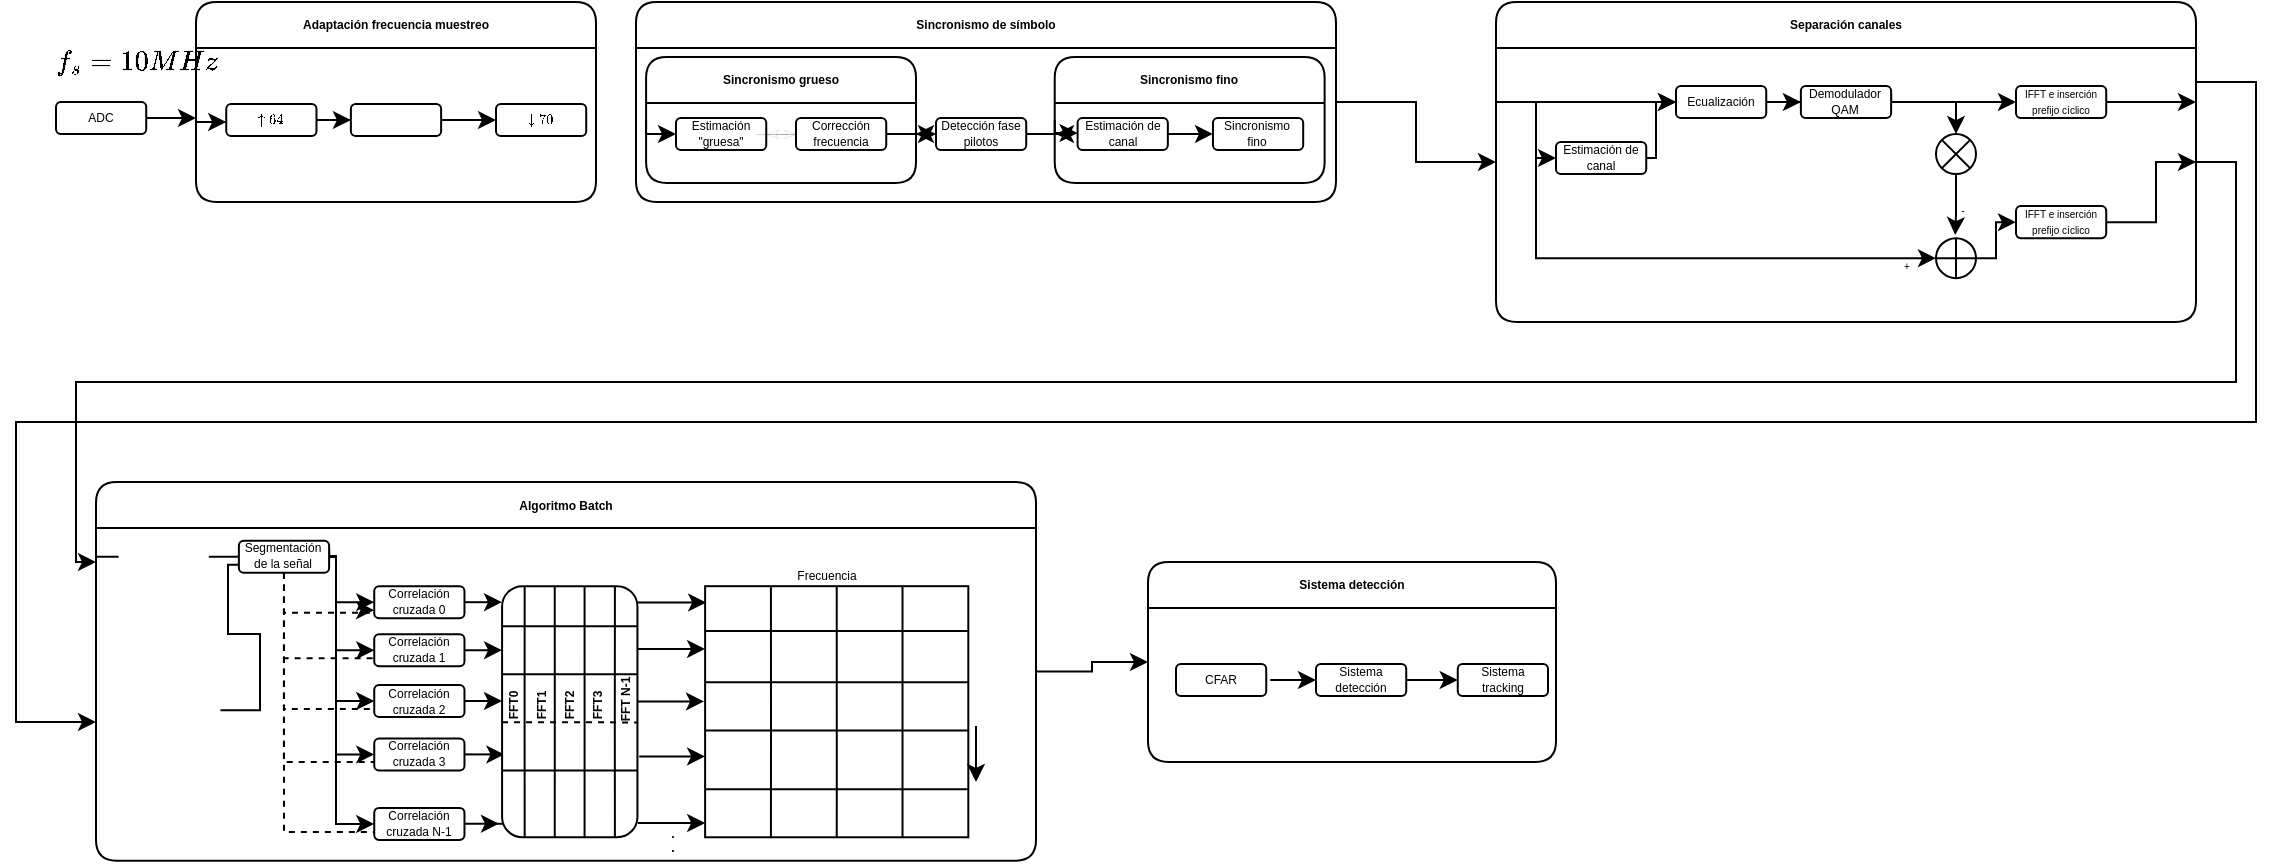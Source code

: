 <mxfile version="19.0.2" type="github">
  <diagram id="PDouPj2kM5bLhdBqerRg" name="Page-1">
    <mxGraphModel dx="2150" dy="526" grid="1" gridSize="10" guides="1" tooltips="1" connect="1" arrows="1" fold="1" page="1" pageScale="1" pageWidth="1169" pageHeight="827" math="1" shadow="0">
      <root>
        <mxCell id="0" />
        <mxCell id="1" parent="0" />
        <mxCell id="mMi7ERoI5mFDvk5F9cLi-12" style="edgeStyle=orthogonalEdgeStyle;rounded=0;orthogonalLoop=1;jettySize=auto;html=1;fontSize=6;strokeWidth=1;" parent="1" source="mMi7ERoI5mFDvk5F9cLi-6" edge="1">
          <mxGeometry relative="1" as="geometry">
            <mxPoint x="-1060" y="178.015" as="targetPoint" />
          </mxGeometry>
        </mxCell>
        <mxCell id="mMi7ERoI5mFDvk5F9cLi-6" value="ADC" style="rounded=1;html=1;fontSize=6;whiteSpace=wrap;" parent="1" vertex="1">
          <mxGeometry x="-1130" y="170.001" width="45.12" height="16.027" as="geometry" />
        </mxCell>
        <mxCell id="mMi7ERoI5mFDvk5F9cLi-7" value="Adaptación frecuencia muestreo" style="swimlane;fontSize=6;rounded=1;" parent="1" vertex="1">
          <mxGeometry x="-1060" y="120" width="200" height="100" as="geometry" />
        </mxCell>
        <mxCell id="mMi7ERoI5mFDvk5F9cLi-15" style="edgeStyle=orthogonalEdgeStyle;rounded=0;orthogonalLoop=1;jettySize=auto;html=1;fontSize=6;strokeWidth=1;" parent="mMi7ERoI5mFDvk5F9cLi-7" source="mMi7ERoI5mFDvk5F9cLi-8" target="mMi7ERoI5mFDvk5F9cLi-9" edge="1">
          <mxGeometry relative="1" as="geometry" />
        </mxCell>
        <mxCell id="mMi7ERoI5mFDvk5F9cLi-8" value="$$\uparrow 64$$" style="rounded=1;html=1;fontSize=6;whiteSpace=wrap;" parent="mMi7ERoI5mFDvk5F9cLi-7" vertex="1">
          <mxGeometry x="15.12" y="51.001" width="45.12" height="16.027" as="geometry" />
        </mxCell>
        <mxCell id="mMi7ERoI5mFDvk5F9cLi-10" value="$$\downarrow 70$$" style="rounded=1;html=1;fontSize=6;whiteSpace=wrap;" parent="mMi7ERoI5mFDvk5F9cLi-7" vertex="1">
          <mxGeometry x="150" y="51.001" width="45.12" height="16.027" as="geometry" />
        </mxCell>
        <mxCell id="mMi7ERoI5mFDvk5F9cLi-16" style="edgeStyle=orthogonalEdgeStyle;rounded=0;orthogonalLoop=1;jettySize=auto;html=1;entryX=0;entryY=0.5;entryDx=0;entryDy=0;fontSize=6;strokeWidth=1;" parent="mMi7ERoI5mFDvk5F9cLi-7" source="mMi7ERoI5mFDvk5F9cLi-9" target="mMi7ERoI5mFDvk5F9cLi-10" edge="1">
          <mxGeometry relative="1" as="geometry" />
        </mxCell>
        <mxCell id="mMi7ERoI5mFDvk5F9cLi-9" value="" style="rounded=1;html=1;fontSize=6;whiteSpace=wrap;" parent="mMi7ERoI5mFDvk5F9cLi-7" vertex="1">
          <mxGeometry x="77.44" y="51.001" width="45.12" height="16.027" as="geometry" />
        </mxCell>
        <mxCell id="mMi7ERoI5mFDvk5F9cLi-17" style="edgeStyle=orthogonalEdgeStyle;rounded=0;orthogonalLoop=1;jettySize=auto;html=1;exitX=0;exitY=0.5;exitDx=0;exitDy=0;entryX=0;entryY=0.5;entryDx=0;entryDy=0;fontSize=6;strokeWidth=1;" parent="mMi7ERoI5mFDvk5F9cLi-7" source="mMi7ERoI5mFDvk5F9cLi-7" target="mMi7ERoI5mFDvk5F9cLi-8" edge="1">
          <mxGeometry relative="1" as="geometry">
            <Array as="points">
              <mxPoint y="60" />
              <mxPoint x="15" y="60" />
            </Array>
          </mxGeometry>
        </mxCell>
        <mxCell id="mMi7ERoI5mFDvk5F9cLi-14" value="" style="shape=image;verticalLabelPosition=bottom;labelBackgroundColor=default;verticalAlign=top;aspect=fixed;imageAspect=0;image=https://www.simbologia-electronica.com/imagenes/simbolos-electronicos/filtros-electricos/pasa-baja_1.png;" parent="1" vertex="1">
          <mxGeometry x="-975" y="164.01" width="30" height="30" as="geometry" />
        </mxCell>
        <mxCell id="mMi7ERoI5mFDvk5F9cLi-85" style="edgeStyle=orthogonalEdgeStyle;rounded=0;orthogonalLoop=1;jettySize=auto;html=1;entryX=0;entryY=0.5;entryDx=0;entryDy=0;fontSize=5;strokeWidth=1;" parent="1" source="mMi7ERoI5mFDvk5F9cLi-18" target="mMi7ERoI5mFDvk5F9cLi-55" edge="1">
          <mxGeometry relative="1" as="geometry" />
        </mxCell>
        <mxCell id="mMi7ERoI5mFDvk5F9cLi-18" value="Sincronismo de símbolo" style="swimlane;fontSize=6;rounded=1;container=0;" parent="1" vertex="1">
          <mxGeometry x="-840" y="120" width="350" height="100" as="geometry" />
        </mxCell>
        <mxCell id="mMi7ERoI5mFDvk5F9cLi-46" value="Sincronismo fino" style="swimlane;rounded=1;shadow=0;glass=0;fontSize=6;whiteSpace=wrap;container=0;" parent="mMi7ERoI5mFDvk5F9cLi-18" vertex="1">
          <mxGeometry x="209.36" y="27.54" width="134.95" height="62.94" as="geometry">
            <mxRectangle x="70" y="50" width="100" height="23" as="alternateBounds" />
          </mxGeometry>
        </mxCell>
        <mxCell id="mMi7ERoI5mFDvk5F9cLi-49" style="edgeStyle=orthogonalEdgeStyle;rounded=0;orthogonalLoop=1;jettySize=auto;html=1;entryX=0;entryY=0.5;entryDx=0;entryDy=0;fontSize=6;strokeWidth=1;" parent="mMi7ERoI5mFDvk5F9cLi-46" source="mMi7ERoI5mFDvk5F9cLi-47" target="mMi7ERoI5mFDvk5F9cLi-48" edge="1">
          <mxGeometry relative="1" as="geometry" />
        </mxCell>
        <mxCell id="mMi7ERoI5mFDvk5F9cLi-47" value="Estimación de canal" style="rounded=1;html=1;fontSize=6;whiteSpace=wrap;" parent="mMi7ERoI5mFDvk5F9cLi-46" vertex="1">
          <mxGeometry x="11.44" y="30.431" width="45.12" height="16.027" as="geometry" />
        </mxCell>
        <mxCell id="mMi7ERoI5mFDvk5F9cLi-48" value="Sincronismo fino" style="rounded=1;html=1;fontSize=6;whiteSpace=wrap;" parent="mMi7ERoI5mFDvk5F9cLi-46" vertex="1">
          <mxGeometry x="79.12" y="30.431" width="45.12" height="16.027" as="geometry" />
        </mxCell>
        <mxCell id="mMi7ERoI5mFDvk5F9cLi-50" style="edgeStyle=orthogonalEdgeStyle;rounded=0;orthogonalLoop=1;jettySize=auto;html=1;exitX=0;exitY=0.5;exitDx=0;exitDy=0;entryX=0;entryY=0.5;entryDx=0;entryDy=0;fontSize=6;strokeWidth=1;" parent="mMi7ERoI5mFDvk5F9cLi-46" source="mMi7ERoI5mFDvk5F9cLi-46" target="mMi7ERoI5mFDvk5F9cLi-47" edge="1">
          <mxGeometry relative="1" as="geometry">
            <Array as="points">
              <mxPoint y="38" />
              <mxPoint x="11" y="38" />
            </Array>
          </mxGeometry>
        </mxCell>
        <mxCell id="mMi7ERoI5mFDvk5F9cLi-51" style="edgeStyle=orthogonalEdgeStyle;rounded=0;orthogonalLoop=1;jettySize=auto;html=1;fontSize=6;strokeWidth=1;" parent="1" source="mMi7ERoI5mFDvk5F9cLi-45" edge="1">
          <mxGeometry relative="1" as="geometry">
            <mxPoint x="-630" y="185.995" as="targetPoint" />
          </mxGeometry>
        </mxCell>
        <mxCell id="mMi7ERoI5mFDvk5F9cLi-43" style="edgeStyle=orthogonalEdgeStyle;rounded=0;orthogonalLoop=1;jettySize=auto;html=1;exitX=0;exitY=0.5;exitDx=0;exitDy=0;entryX=0;entryY=0.5;entryDx=0;entryDy=0;fontSize=6;strokeWidth=1;" parent="1" source="mMi7ERoI5mFDvk5F9cLi-27" target="mMi7ERoI5mFDvk5F9cLi-38" edge="1">
          <mxGeometry relative="1" as="geometry">
            <Array as="points">
              <mxPoint x="-835" y="186" />
            </Array>
          </mxGeometry>
        </mxCell>
        <mxCell id="mMi7ERoI5mFDvk5F9cLi-52" style="edgeStyle=orthogonalEdgeStyle;rounded=0;orthogonalLoop=1;jettySize=auto;html=1;exitX=1;exitY=0.5;exitDx=0;exitDy=0;entryX=0;entryY=0.5;entryDx=0;entryDy=0;fontSize=6;strokeWidth=1;" parent="1" source="mMi7ERoI5mFDvk5F9cLi-27" target="mMi7ERoI5mFDvk5F9cLi-45" edge="1">
          <mxGeometry relative="1" as="geometry">
            <Array as="points">
              <mxPoint x="-700" y="186" />
            </Array>
          </mxGeometry>
        </mxCell>
        <mxCell id="mMi7ERoI5mFDvk5F9cLi-27" value="Sincronismo grueso" style="swimlane;rounded=1;shadow=0;glass=0;fontSize=6;whiteSpace=wrap;container=0;" parent="1" vertex="1">
          <mxGeometry x="-834.95" y="147.55" width="134.95" height="62.94" as="geometry">
            <mxRectangle x="70" y="50" width="100" height="23" as="alternateBounds" />
          </mxGeometry>
        </mxCell>
        <mxCell id="mMi7ERoI5mFDvk5F9cLi-44" style="edgeStyle=orthogonalEdgeStyle;rounded=0;orthogonalLoop=1;jettySize=auto;html=1;exitX=1;exitY=0.5;exitDx=0;exitDy=0;entryX=0;entryY=0.5;entryDx=0;entryDy=0;fontSize=6;strokeWidth=0;endArrow=classicThin;endFill=0;" parent="1" source="mMi7ERoI5mFDvk5F9cLi-38" target="mMi7ERoI5mFDvk5F9cLi-39" edge="1">
          <mxGeometry relative="1" as="geometry" />
        </mxCell>
        <mxCell id="mMi7ERoI5mFDvk5F9cLi-38" value="Estimación &quot;gruesa&quot;" style="rounded=1;html=1;fontSize=6;whiteSpace=wrap;" parent="1" vertex="1">
          <mxGeometry x="-820.0" y="177.981" width="45.12" height="16.027" as="geometry" />
        </mxCell>
        <mxCell id="mMi7ERoI5mFDvk5F9cLi-53" style="edgeStyle=orthogonalEdgeStyle;rounded=0;orthogonalLoop=1;jettySize=auto;html=1;fontSize=6;strokeWidth=1;" parent="1" source="mMi7ERoI5mFDvk5F9cLi-39" edge="1">
          <mxGeometry relative="1" as="geometry">
            <mxPoint x="-700" y="185.995" as="targetPoint" />
          </mxGeometry>
        </mxCell>
        <mxCell id="0ZpZoxerwZfCrGspUUli-1" value="" style="edgeStyle=orthogonalEdgeStyle;rounded=0;orthogonalLoop=1;jettySize=auto;html=1;endArrow=classicThin;endFill=0;strokeWidth=0;" edge="1" parent="1" source="mMi7ERoI5mFDvk5F9cLi-39" target="mMi7ERoI5mFDvk5F9cLi-38">
          <mxGeometry relative="1" as="geometry" />
        </mxCell>
        <mxCell id="mMi7ERoI5mFDvk5F9cLi-39" value="Corrección frecuencia" style="rounded=1;html=1;fontSize=6;whiteSpace=wrap;" parent="1" vertex="1">
          <mxGeometry x="-760.0" y="177.981" width="45.12" height="16.027" as="geometry" />
        </mxCell>
        <mxCell id="mMi7ERoI5mFDvk5F9cLi-45" value="Detección fase pilotos" style="rounded=1;html=1;fontSize=6;whiteSpace=wrap;" parent="1" vertex="1">
          <mxGeometry x="-690.0" y="177.981" width="45.12" height="16.027" as="geometry" />
        </mxCell>
        <mxCell id="mMi7ERoI5mFDvk5F9cLi-87" style="edgeStyle=orthogonalEdgeStyle;rounded=0;orthogonalLoop=1;jettySize=auto;html=1;fontSize=5;strokeWidth=1;" parent="1" source="mMi7ERoI5mFDvk5F9cLi-55" edge="1">
          <mxGeometry relative="1" as="geometry">
            <mxPoint x="-1110" y="400" as="targetPoint" />
            <Array as="points">
              <mxPoint x="-40" y="200" />
              <mxPoint x="-40" y="310" />
              <mxPoint x="-1120" y="310" />
              <mxPoint x="-1120" y="400" />
            </Array>
          </mxGeometry>
        </mxCell>
        <mxCell id="hJ_LIC6B6bMGmAfKbL3N-2" style="edgeStyle=orthogonalEdgeStyle;rounded=0;orthogonalLoop=1;jettySize=auto;html=1;exitX=1;exitY=0.25;exitDx=0;exitDy=0;" parent="1" source="mMi7ERoI5mFDvk5F9cLi-55" edge="1">
          <mxGeometry relative="1" as="geometry">
            <mxPoint x="-1110" y="480" as="targetPoint" />
            <Array as="points">
              <mxPoint x="-30" y="160" />
              <mxPoint x="-30" y="330" />
              <mxPoint x="-1150" y="330" />
              <mxPoint x="-1150" y="480" />
            </Array>
          </mxGeometry>
        </mxCell>
        <mxCell id="mMi7ERoI5mFDvk5F9cLi-55" value="Separación canales" style="swimlane;fontSize=6;rounded=1;" parent="1" vertex="1">
          <mxGeometry x="-410" y="120" width="350" height="160" as="geometry" />
        </mxCell>
        <mxCell id="mMi7ERoI5mFDvk5F9cLi-84" style="edgeStyle=orthogonalEdgeStyle;rounded=0;orthogonalLoop=1;jettySize=auto;html=1;fontSize=5;strokeWidth=1;" parent="mMi7ERoI5mFDvk5F9cLi-55" source="mMi7ERoI5mFDvk5F9cLi-62" target="mMi7ERoI5mFDvk5F9cLi-64" edge="1">
          <mxGeometry relative="1" as="geometry" />
        </mxCell>
        <mxCell id="mMi7ERoI5mFDvk5F9cLi-62" value="Ecualización" style="rounded=1;html=1;fontSize=6;whiteSpace=wrap;" parent="mMi7ERoI5mFDvk5F9cLi-55" vertex="1">
          <mxGeometry x="90.0" y="41.991" width="45.12" height="16.027" as="geometry" />
        </mxCell>
        <mxCell id="mMi7ERoI5mFDvk5F9cLi-67" style="edgeStyle=orthogonalEdgeStyle;rounded=0;orthogonalLoop=1;jettySize=auto;html=1;entryX=0;entryY=0.5;entryDx=0;entryDy=0;fontSize=6;strokeWidth=1;" parent="mMi7ERoI5mFDvk5F9cLi-55" source="mMi7ERoI5mFDvk5F9cLi-63" target="mMi7ERoI5mFDvk5F9cLi-62" edge="1">
          <mxGeometry relative="1" as="geometry">
            <Array as="points">
              <mxPoint x="80" y="78" />
            </Array>
          </mxGeometry>
        </mxCell>
        <mxCell id="mMi7ERoI5mFDvk5F9cLi-63" value="Estimación de canal" style="rounded=1;html=1;fontSize=6;whiteSpace=wrap;" parent="mMi7ERoI5mFDvk5F9cLi-55" vertex="1">
          <mxGeometry x="30.0" y="70.001" width="45.12" height="16.027" as="geometry" />
        </mxCell>
        <mxCell id="mMi7ERoI5mFDvk5F9cLi-72" style="edgeStyle=orthogonalEdgeStyle;rounded=0;orthogonalLoop=1;jettySize=auto;html=1;exitX=1;exitY=0.25;exitDx=0;exitDy=0;entryX=0;entryY=0.5;entryDx=0;entryDy=0;fontSize=5;strokeWidth=1;" parent="mMi7ERoI5mFDvk5F9cLi-55" source="mMi7ERoI5mFDvk5F9cLi-64" target="mMi7ERoI5mFDvk5F9cLi-66" edge="1">
          <mxGeometry relative="1" as="geometry">
            <Array as="points">
              <mxPoint x="198" y="50" />
              <mxPoint x="250" y="50" />
            </Array>
          </mxGeometry>
        </mxCell>
        <mxCell id="mMi7ERoI5mFDvk5F9cLi-74" style="edgeStyle=orthogonalEdgeStyle;rounded=0;orthogonalLoop=1;jettySize=auto;html=1;entryX=0.5;entryY=0;entryDx=0;entryDy=0;fontSize=5;strokeWidth=1;" parent="mMi7ERoI5mFDvk5F9cLi-55" source="mMi7ERoI5mFDvk5F9cLi-64" target="mMi7ERoI5mFDvk5F9cLi-73" edge="1">
          <mxGeometry relative="1" as="geometry">
            <Array as="points">
              <mxPoint x="230" y="50" />
            </Array>
          </mxGeometry>
        </mxCell>
        <mxCell id="mMi7ERoI5mFDvk5F9cLi-64" value="Demodulador QAM" style="rounded=1;html=1;fontSize=6;whiteSpace=wrap;" parent="mMi7ERoI5mFDvk5F9cLi-55" vertex="1">
          <mxGeometry x="152.44" y="41.991" width="45.12" height="16.027" as="geometry" />
        </mxCell>
        <mxCell id="mMi7ERoI5mFDvk5F9cLi-65" value="&lt;font style=&quot;font-size: 5px;&quot;&gt;IFFT e inserción prefijo cíclico&lt;/font&gt;" style="rounded=1;html=1;fontSize=6;whiteSpace=wrap;" parent="mMi7ERoI5mFDvk5F9cLi-55" vertex="1">
          <mxGeometry x="260.0" y="102.061" width="45.12" height="16.027" as="geometry" />
        </mxCell>
        <mxCell id="mMi7ERoI5mFDvk5F9cLi-66" value="&lt;font style=&quot;font-size: 5px;&quot;&gt;IFFT e inserción prefijo cíclico&lt;/font&gt;" style="rounded=1;html=1;fontSize=6;whiteSpace=wrap;" parent="mMi7ERoI5mFDvk5F9cLi-55" vertex="1">
          <mxGeometry x="260.0" y="41.991" width="45.12" height="16.027" as="geometry" />
        </mxCell>
        <mxCell id="mMi7ERoI5mFDvk5F9cLi-73" value="" style="shape=sumEllipse;perimeter=ellipsePerimeter;html=1;backgroundOutline=1;rounded=1;shadow=0;glass=0;fontSize=6;whiteSpace=wrap;" parent="mMi7ERoI5mFDvk5F9cLi-55" vertex="1">
          <mxGeometry x="220" y="66.03" width="20" height="20" as="geometry" />
        </mxCell>
        <mxCell id="mMi7ERoI5mFDvk5F9cLi-77" style="edgeStyle=orthogonalEdgeStyle;rounded=0;orthogonalLoop=1;jettySize=auto;html=1;entryX=0;entryY=0.5;entryDx=0;entryDy=0;fontSize=5;strokeWidth=1;" parent="mMi7ERoI5mFDvk5F9cLi-55" source="mMi7ERoI5mFDvk5F9cLi-75" target="mMi7ERoI5mFDvk5F9cLi-65" edge="1">
          <mxGeometry relative="1" as="geometry">
            <Array as="points">
              <mxPoint x="250" y="128" />
              <mxPoint x="250" y="110" />
            </Array>
          </mxGeometry>
        </mxCell>
        <mxCell id="mMi7ERoI5mFDvk5F9cLi-75" value="" style="shape=orEllipse;perimeter=ellipsePerimeter;html=1;backgroundOutline=1;rounded=1;shadow=0;glass=0;fontSize=6;whiteSpace=wrap;" parent="mMi7ERoI5mFDvk5F9cLi-55" vertex="1">
          <mxGeometry x="220" y="118.09" width="20" height="20" as="geometry" />
        </mxCell>
        <mxCell id="mMi7ERoI5mFDvk5F9cLi-79" style="edgeStyle=orthogonalEdgeStyle;rounded=0;orthogonalLoop=1;jettySize=auto;html=1;exitX=0;exitY=0.25;exitDx=0;exitDy=0;entryX=0;entryY=0.5;entryDx=0;entryDy=0;fontSize=5;strokeWidth=1;" parent="mMi7ERoI5mFDvk5F9cLi-55" source="mMi7ERoI5mFDvk5F9cLi-55" target="mMi7ERoI5mFDvk5F9cLi-62" edge="1">
          <mxGeometry relative="1" as="geometry">
            <Array as="points">
              <mxPoint y="50" />
            </Array>
          </mxGeometry>
        </mxCell>
        <mxCell id="mMi7ERoI5mFDvk5F9cLi-80" style="edgeStyle=orthogonalEdgeStyle;rounded=0;orthogonalLoop=1;jettySize=auto;html=1;entryX=0;entryY=0.5;entryDx=0;entryDy=0;fontSize=5;strokeWidth=1;" parent="mMi7ERoI5mFDvk5F9cLi-55" target="mMi7ERoI5mFDvk5F9cLi-63" edge="1">
          <mxGeometry relative="1" as="geometry">
            <mxPoint y="50" as="sourcePoint" />
            <Array as="points">
              <mxPoint x="20" y="50" />
              <mxPoint x="20" y="78" />
            </Array>
          </mxGeometry>
        </mxCell>
        <mxCell id="mMi7ERoI5mFDvk5F9cLi-81" style="edgeStyle=orthogonalEdgeStyle;rounded=0;orthogonalLoop=1;jettySize=auto;html=1;entryX=0;entryY=0.5;entryDx=0;entryDy=0;fontSize=5;strokeWidth=1;" parent="mMi7ERoI5mFDvk5F9cLi-55" target="mMi7ERoI5mFDvk5F9cLi-75" edge="1">
          <mxGeometry relative="1" as="geometry">
            <mxPoint y="50" as="sourcePoint" />
            <Array as="points">
              <mxPoint x="20" y="50" />
              <mxPoint x="20" y="128" />
            </Array>
          </mxGeometry>
        </mxCell>
        <mxCell id="mMi7ERoI5mFDvk5F9cLi-83" value="+" style="edgeLabel;html=1;align=center;verticalAlign=middle;resizable=0;points=[];fontSize=5;" parent="mMi7ERoI5mFDvk5F9cLi-81" vertex="1" connectable="0">
          <mxGeometry x="0.83" y="1" relative="1" as="geometry">
            <mxPoint x="10" y="4" as="offset" />
          </mxGeometry>
        </mxCell>
        <mxCell id="mMi7ERoI5mFDvk5F9cLi-78" style="edgeStyle=orthogonalEdgeStyle;rounded=0;orthogonalLoop=1;jettySize=auto;html=1;fontSize=5;strokeWidth=1;entryX=0.481;entryY=-0.077;entryDx=0;entryDy=0;entryPerimeter=0;" parent="mMi7ERoI5mFDvk5F9cLi-55" source="mMi7ERoI5mFDvk5F9cLi-73" target="mMi7ERoI5mFDvk5F9cLi-75" edge="1">
          <mxGeometry relative="1" as="geometry">
            <mxPoint x="230" y="110" as="targetPoint" />
          </mxGeometry>
        </mxCell>
        <mxCell id="mMi7ERoI5mFDvk5F9cLi-82" value="-" style="edgeLabel;html=1;align=center;verticalAlign=middle;resizable=0;points=[];fontSize=5;" parent="mMi7ERoI5mFDvk5F9cLi-78" vertex="1" connectable="0">
          <mxGeometry x="-0.103" y="1" relative="1" as="geometry">
            <mxPoint x="2" y="3" as="offset" />
          </mxGeometry>
        </mxCell>
        <mxCell id="mMi7ERoI5mFDvk5F9cLi-70" style="edgeStyle=orthogonalEdgeStyle;rounded=0;orthogonalLoop=1;jettySize=auto;html=1;fontSize=5;strokeWidth=1;" parent="1" source="mMi7ERoI5mFDvk5F9cLi-66" edge="1">
          <mxGeometry relative="1" as="geometry">
            <mxPoint x="-60" y="170" as="targetPoint" />
            <Array as="points">
              <mxPoint x="-60" y="170" />
            </Array>
          </mxGeometry>
        </mxCell>
        <mxCell id="mMi7ERoI5mFDvk5F9cLi-76" style="edgeStyle=orthogonalEdgeStyle;rounded=0;orthogonalLoop=1;jettySize=auto;html=1;fontSize=5;strokeWidth=1;" parent="1" source="mMi7ERoI5mFDvk5F9cLi-65" edge="1">
          <mxGeometry relative="1" as="geometry">
            <mxPoint x="-60.0" y="200.0" as="targetPoint" />
            <Array as="points">
              <mxPoint x="-80" y="230" />
              <mxPoint x="-80" y="200" />
            </Array>
          </mxGeometry>
        </mxCell>
        <mxCell id="mMi7ERoI5mFDvk5F9cLi-91" value="Sistema detección" style="swimlane;fontSize=6;rounded=1;" parent="1" vertex="1">
          <mxGeometry x="-584" y="400" width="204" height="100" as="geometry" />
        </mxCell>
        <mxCell id="mMi7ERoI5mFDvk5F9cLi-94" value="Sistema tracking" style="rounded=1;html=1;fontSize=6;whiteSpace=wrap;" parent="mMi7ERoI5mFDvk5F9cLi-91" vertex="1">
          <mxGeometry x="154.88" y="51.001" width="45.12" height="16.027" as="geometry" />
        </mxCell>
        <mxCell id="mMi7ERoI5mFDvk5F9cLi-95" style="edgeStyle=orthogonalEdgeStyle;rounded=0;orthogonalLoop=1;jettySize=auto;html=1;entryX=0;entryY=0.5;entryDx=0;entryDy=0;fontSize=6;strokeWidth=1;" parent="mMi7ERoI5mFDvk5F9cLi-91" source="mMi7ERoI5mFDvk5F9cLi-96" target="mMi7ERoI5mFDvk5F9cLi-94" edge="1">
          <mxGeometry relative="1" as="geometry" />
        </mxCell>
        <mxCell id="mMi7ERoI5mFDvk5F9cLi-96" value="Sistema detección" style="rounded=1;html=1;fontSize=6;whiteSpace=wrap;" parent="mMi7ERoI5mFDvk5F9cLi-91" vertex="1">
          <mxGeometry x="84" y="51.001" width="45.12" height="16.027" as="geometry" />
        </mxCell>
        <mxCell id="hJ_LIC6B6bMGmAfKbL3N-7" style="edgeStyle=orthogonalEdgeStyle;rounded=0;orthogonalLoop=1;jettySize=auto;html=1;entryX=0;entryY=0.5;entryDx=0;entryDy=0;endArrow=classic;endFill=1;sourcePerimeterSpacing=2;targetPerimeterSpacing=9;" parent="mMi7ERoI5mFDvk5F9cLi-91" source="hJ_LIC6B6bMGmAfKbL3N-6" target="mMi7ERoI5mFDvk5F9cLi-96" edge="1">
          <mxGeometry relative="1" as="geometry" />
        </mxCell>
        <mxCell id="hJ_LIC6B6bMGmAfKbL3N-6" value="CFAR" style="rounded=1;html=1;fontSize=6;whiteSpace=wrap;" parent="mMi7ERoI5mFDvk5F9cLi-91" vertex="1">
          <mxGeometry x="14" y="51.001" width="45.12" height="16.027" as="geometry" />
        </mxCell>
        <mxCell id="hJ_LIC6B6bMGmAfKbL3N-1" style="edgeStyle=orthogonalEdgeStyle;rounded=0;orthogonalLoop=1;jettySize=auto;html=1;entryX=0;entryY=0.5;entryDx=0;entryDy=0;" parent="1" source="5luADB34g27wOjglePZU-57" target="mMi7ERoI5mFDvk5F9cLi-91" edge="1">
          <mxGeometry relative="1" as="geometry" />
        </mxCell>
        <mxCell id="5luADB34g27wOjglePZU-57" value="Algoritmo Batch" style="swimlane;rounded=1;shadow=0;glass=0;whiteSpace=wrap;fontSize=6;" parent="1" vertex="1">
          <mxGeometry x="-1110" y="360" width="470" height="189.41" as="geometry" />
        </mxCell>
        <mxCell id="5luADB34g27wOjglePZU-75" style="edgeStyle=orthogonalEdgeStyle;rounded=0;orthogonalLoop=1;jettySize=auto;html=1;exitX=1;exitY=0.5;exitDx=0;exitDy=0;entryX=0;entryY=0.5;entryDx=0;entryDy=0;fontSize=6;" parent="5luADB34g27wOjglePZU-57" source="5luADB34g27wOjglePZU-64" target="5luADB34g27wOjglePZU-69" edge="1">
          <mxGeometry relative="1" as="geometry">
            <Array as="points">
              <mxPoint x="120" y="37" />
              <mxPoint x="120" y="84" />
            </Array>
          </mxGeometry>
        </mxCell>
        <mxCell id="5luADB34g27wOjglePZU-76" style="edgeStyle=orthogonalEdgeStyle;rounded=0;orthogonalLoop=1;jettySize=auto;html=1;exitX=1;exitY=0.5;exitDx=0;exitDy=0;entryX=0;entryY=0.5;entryDx=0;entryDy=0;fontSize=6;" parent="5luADB34g27wOjglePZU-57" source="5luADB34g27wOjglePZU-64" target="5luADB34g27wOjglePZU-70" edge="1">
          <mxGeometry relative="1" as="geometry">
            <Array as="points">
              <mxPoint x="120" y="37" />
              <mxPoint x="120" y="110" />
            </Array>
          </mxGeometry>
        </mxCell>
        <mxCell id="5luADB34g27wOjglePZU-77" style="edgeStyle=orthogonalEdgeStyle;rounded=0;orthogonalLoop=1;jettySize=auto;html=1;exitX=1;exitY=0.5;exitDx=0;exitDy=0;entryX=0;entryY=0.5;entryDx=0;entryDy=0;fontSize=6;endArrow=classic;endFill=1;" parent="5luADB34g27wOjglePZU-57" source="5luADB34g27wOjglePZU-64" target="5luADB34g27wOjglePZU-71" edge="1">
          <mxGeometry relative="1" as="geometry">
            <Array as="points">
              <mxPoint x="120" y="37" />
              <mxPoint x="120" y="136" />
            </Array>
          </mxGeometry>
        </mxCell>
        <mxCell id="5luADB34g27wOjglePZU-78" style="edgeStyle=orthogonalEdgeStyle;rounded=0;orthogonalLoop=1;jettySize=auto;html=1;exitX=1;exitY=0.5;exitDx=0;exitDy=0;entryX=0;entryY=0.5;entryDx=0;entryDy=0;fontSize=6;" parent="5luADB34g27wOjglePZU-57" source="5luADB34g27wOjglePZU-64" target="5luADB34g27wOjglePZU-72" edge="1">
          <mxGeometry relative="1" as="geometry">
            <Array as="points">
              <mxPoint x="120" y="37" />
              <mxPoint x="120" y="171" />
            </Array>
          </mxGeometry>
        </mxCell>
        <mxCell id="5luADB34g27wOjglePZU-80" style="edgeStyle=orthogonalEdgeStyle;orthogonalLoop=1;jettySize=auto;html=1;exitX=0.5;exitY=1;exitDx=0;exitDy=0;entryX=0;entryY=0.75;entryDx=0;entryDy=0;rounded=0;dashed=1;fontSize=6;endArrow=none;endFill=0;" parent="5luADB34g27wOjglePZU-57" source="5luADB34g27wOjglePZU-64" target="5luADB34g27wOjglePZU-69" edge="1">
          <mxGeometry relative="1" as="geometry" />
        </mxCell>
        <mxCell id="5luADB34g27wOjglePZU-82" style="edgeStyle=orthogonalEdgeStyle;rounded=0;orthogonalLoop=1;jettySize=auto;html=1;exitX=0.5;exitY=1;exitDx=0;exitDy=0;entryX=0;entryY=0.75;entryDx=0;entryDy=0;dashed=1;fontSize=6;endArrow=classic;endFill=1;" parent="5luADB34g27wOjglePZU-57" source="5luADB34g27wOjglePZU-64" target="5luADB34g27wOjglePZU-68" edge="1">
          <mxGeometry relative="1" as="geometry" />
        </mxCell>
        <mxCell id="5luADB34g27wOjglePZU-83" style="edgeStyle=orthogonalEdgeStyle;rounded=0;orthogonalLoop=1;jettySize=auto;html=1;exitX=0.5;exitY=1;exitDx=0;exitDy=0;entryX=0;entryY=0.75;entryDx=0;entryDy=0;dashed=1;fontSize=6;endArrow=none;endFill=0;" parent="5luADB34g27wOjglePZU-57" source="5luADB34g27wOjglePZU-64" target="5luADB34g27wOjglePZU-70" edge="1">
          <mxGeometry relative="1" as="geometry" />
        </mxCell>
        <mxCell id="5luADB34g27wOjglePZU-84" style="edgeStyle=orthogonalEdgeStyle;rounded=0;orthogonalLoop=1;jettySize=auto;html=1;entryX=0;entryY=0.75;entryDx=0;entryDy=0;dashed=1;fontSize=6;endArrow=none;endFill=0;" parent="5luADB34g27wOjglePZU-57" source="5luADB34g27wOjglePZU-64" target="5luADB34g27wOjglePZU-71" edge="1">
          <mxGeometry relative="1" as="geometry">
            <Array as="points">
              <mxPoint x="94" y="140" />
              <mxPoint x="139" y="140" />
            </Array>
          </mxGeometry>
        </mxCell>
        <mxCell id="5luADB34g27wOjglePZU-85" style="edgeStyle=orthogonalEdgeStyle;rounded=0;orthogonalLoop=1;jettySize=auto;html=1;exitX=0.5;exitY=1;exitDx=0;exitDy=0;entryX=0;entryY=0.75;entryDx=0;entryDy=0;dashed=1;fontSize=6;endArrow=none;endFill=0;" parent="5luADB34g27wOjglePZU-57" source="5luADB34g27wOjglePZU-64" target="5luADB34g27wOjglePZU-72" edge="1">
          <mxGeometry relative="1" as="geometry" />
        </mxCell>
        <mxCell id="hJ_LIC6B6bMGmAfKbL3N-11" style="edgeStyle=orthogonalEdgeStyle;rounded=0;orthogonalLoop=1;jettySize=auto;html=1;exitX=1;exitY=0.25;exitDx=0;exitDy=0;entryX=0;entryY=0.5;entryDx=0;entryDy=0;startArrow=none;startFill=0;endArrow=classic;endFill=1;sourcePerimeterSpacing=2;targetPerimeterSpacing=9;" parent="5luADB34g27wOjglePZU-57" source="5luADB34g27wOjglePZU-64" target="5luADB34g27wOjglePZU-68" edge="1">
          <mxGeometry relative="1" as="geometry">
            <Array as="points">
              <mxPoint x="117" y="37" />
              <mxPoint x="120" y="37" />
              <mxPoint x="120" y="60" />
            </Array>
          </mxGeometry>
        </mxCell>
        <mxCell id="5luADB34g27wOjglePZU-64" value="&lt;font style=&quot;font-size: 6px;&quot;&gt;Segmentación de la señal&lt;/font&gt;" style="rounded=1;html=1;fontSize=6;whiteSpace=wrap;" parent="5luADB34g27wOjglePZU-57" vertex="1">
          <mxGeometry x="71.44" y="29.383" width="45.12" height="16.027" as="geometry" />
        </mxCell>
        <mxCell id="5luADB34g27wOjglePZU-89" style="edgeStyle=orthogonalEdgeStyle;rounded=0;orthogonalLoop=1;jettySize=auto;html=1;exitX=1;exitY=0.5;exitDx=0;exitDy=0;entryX=0;entryY=0.063;entryDx=0;entryDy=0;entryPerimeter=0;fontSize=6;" parent="5luADB34g27wOjglePZU-57" source="5luADB34g27wOjglePZU-68" target="5luADB34g27wOjglePZU-86" edge="1">
          <mxGeometry relative="1" as="geometry" />
        </mxCell>
        <mxCell id="5luADB34g27wOjglePZU-68" value="Correlación cruzada 0" style="rounded=1;html=1;fontSize=6;whiteSpace=wrap;" parent="5luADB34g27wOjglePZU-57" vertex="1">
          <mxGeometry x="139.12" y="52.088" width="45.12" height="16.027" as="geometry" />
        </mxCell>
        <mxCell id="5luADB34g27wOjglePZU-69" value="Correlación cruzada 1" style="rounded=1;html=1;fontSize=6;whiteSpace=wrap;" parent="5luADB34g27wOjglePZU-57" vertex="1">
          <mxGeometry x="139.12" y="76.128" width="45.12" height="16.027" as="geometry" />
        </mxCell>
        <mxCell id="5luADB34g27wOjglePZU-91" style="edgeStyle=orthogonalEdgeStyle;rounded=0;orthogonalLoop=1;jettySize=auto;html=1;exitX=1;exitY=0.5;exitDx=0;exitDy=0;entryX=0;entryY=0.458;entryDx=0;entryDy=0;entryPerimeter=0;fontSize=6;" parent="5luADB34g27wOjglePZU-57" source="5luADB34g27wOjglePZU-70" target="5luADB34g27wOjglePZU-86" edge="1">
          <mxGeometry relative="1" as="geometry" />
        </mxCell>
        <mxCell id="5luADB34g27wOjglePZU-70" value="Correlación cruzada 2" style="rounded=1;html=1;fontSize=6;whiteSpace=wrap;" parent="5luADB34g27wOjglePZU-57" vertex="1">
          <mxGeometry x="139.12" y="101.504" width="45.12" height="16.027" as="geometry" />
        </mxCell>
        <mxCell id="5luADB34g27wOjglePZU-92" style="edgeStyle=orthogonalEdgeStyle;rounded=0;orthogonalLoop=1;jettySize=auto;html=1;entryX=0.007;entryY=0.674;entryDx=0;entryDy=0;entryPerimeter=0;fontSize=6;" parent="5luADB34g27wOjglePZU-57" source="5luADB34g27wOjglePZU-71" target="5luADB34g27wOjglePZU-86" edge="1">
          <mxGeometry relative="1" as="geometry" />
        </mxCell>
        <mxCell id="5luADB34g27wOjglePZU-71" value="Correlación cruzada 3" style="rounded=1;html=1;fontSize=6;whiteSpace=wrap;" parent="5luADB34g27wOjglePZU-57" vertex="1">
          <mxGeometry x="139.12" y="128.216" width="45.12" height="16.027" as="geometry" />
        </mxCell>
        <mxCell id="5luADB34g27wOjglePZU-93" style="edgeStyle=orthogonalEdgeStyle;rounded=0;orthogonalLoop=1;jettySize=auto;html=1;entryX=-0.023;entryY=0.946;entryDx=0;entryDy=0;entryPerimeter=0;fontSize=6;" parent="5luADB34g27wOjglePZU-57" source="5luADB34g27wOjglePZU-72" target="5luADB34g27wOjglePZU-86" edge="1">
          <mxGeometry relative="1" as="geometry" />
        </mxCell>
        <mxCell id="5luADB34g27wOjglePZU-72" value="Correlación cruzada N-1" style="rounded=1;html=1;whiteSpace=wrap;fontSize=6;" parent="5luADB34g27wOjglePZU-57" vertex="1">
          <mxGeometry x="139.12" y="162.941" width="45.12" height="16.027" as="geometry" />
        </mxCell>
        <mxCell id="5luADB34g27wOjglePZU-102" style="edgeStyle=orthogonalEdgeStyle;rounded=0;orthogonalLoop=1;jettySize=auto;html=1;entryX=0.004;entryY=0.065;entryDx=0;entryDy=0;entryPerimeter=0;exitX=0.997;exitY=0.065;exitDx=0;exitDy=0;exitPerimeter=0;fontSize=6;" parent="5luADB34g27wOjglePZU-57" source="5luADB34g27wOjglePZU-86" target="5luADB34g27wOjglePZU-99" edge="1">
          <mxGeometry relative="1" as="geometry" />
        </mxCell>
        <mxCell id="5luADB34g27wOjglePZU-103" style="edgeStyle=orthogonalEdgeStyle;rounded=0;orthogonalLoop=1;jettySize=auto;html=1;exitX=1;exitY=0.25;exitDx=0;exitDy=0;entryX=0;entryY=0.25;entryDx=0;entryDy=0;fontSize=6;" parent="5luADB34g27wOjglePZU-57" source="5luADB34g27wOjglePZU-86" target="5luADB34g27wOjglePZU-99" edge="1">
          <mxGeometry relative="1" as="geometry" />
        </mxCell>
        <mxCell id="5luADB34g27wOjglePZU-104" style="edgeStyle=orthogonalEdgeStyle;rounded=0;orthogonalLoop=1;jettySize=auto;html=1;exitX=0.997;exitY=0.459;exitDx=0;exitDy=0;exitPerimeter=0;entryX=-0.004;entryY=0.459;entryDx=0;entryDy=0;entryPerimeter=0;fontSize=6;" parent="5luADB34g27wOjglePZU-57" source="5luADB34g27wOjglePZU-86" target="5luADB34g27wOjglePZU-99" edge="1">
          <mxGeometry relative="1" as="geometry" />
        </mxCell>
        <mxCell id="5luADB34g27wOjglePZU-105" style="edgeStyle=orthogonalEdgeStyle;rounded=0;orthogonalLoop=1;jettySize=auto;html=1;exitX=1.013;exitY=0.678;exitDx=0;exitDy=0;exitPerimeter=0;entryX=0;entryY=0.678;entryDx=0;entryDy=0;entryPerimeter=0;fontSize=6;" parent="5luADB34g27wOjglePZU-57" source="5luADB34g27wOjglePZU-86" target="5luADB34g27wOjglePZU-99" edge="1">
          <mxGeometry relative="1" as="geometry">
            <mxPoint x="304.56" y="137.565" as="targetPoint" />
          </mxGeometry>
        </mxCell>
        <mxCell id="5luADB34g27wOjglePZU-86" value="" style="rounded=1;html=1;shadow=0;glass=0;fontSize=6;whiteSpace=wrap;" parent="5luADB34g27wOjglePZU-57" vertex="1">
          <mxGeometry x="203.04" y="52.088" width="67.68" height="125.545" as="geometry" />
        </mxCell>
        <mxCell id="5luADB34g27wOjglePZU-99" value="" style="rounded=0;html=1;shadow=0;glass=0;labelBackgroundColor=default;endArrow=none;fontSize=6;whiteSpace=wrap;" parent="5luADB34g27wOjglePZU-57" vertex="1">
          <mxGeometry x="304.56" y="52.088" width="131.6" height="125.545" as="geometry" />
        </mxCell>
        <mxCell id="5luADB34g27wOjglePZU-100" value="Frecuencia" style="text;html=1;align=center;verticalAlign=middle;resizable=0;points=[];autosize=1;strokeColor=none;fillColor=none;fontSize=6;" parent="5luADB34g27wOjglePZU-57" vertex="1">
          <mxGeometry x="340.004" y="42.092" width="50" height="10" as="geometry" />
        </mxCell>
        <mxCell id="5luADB34g27wOjglePZU-106" style="edgeStyle=orthogonalEdgeStyle;rounded=0;orthogonalLoop=1;jettySize=auto;html=1;exitX=1.003;exitY=0.943;exitDx=0;exitDy=0;exitPerimeter=0;fontSize=6;" parent="5luADB34g27wOjglePZU-57" source="5luADB34g27wOjglePZU-86" edge="1">
          <mxGeometry relative="1" as="geometry">
            <mxPoint x="304.56" y="170.42" as="targetPoint" />
          </mxGeometry>
        </mxCell>
        <mxCell id="5luADB34g27wOjglePZU-107" value="" style="endArrow=none;html=1;rounded=0;fontSize=6;" parent="5luADB34g27wOjglePZU-57" edge="1">
          <mxGeometry width="50" height="50" relative="1" as="geometry">
            <mxPoint x="304.56" y="74.526" as="sourcePoint" />
            <mxPoint x="436.16" y="74.526" as="targetPoint" />
          </mxGeometry>
        </mxCell>
        <mxCell id="5luADB34g27wOjglePZU-108" value="" style="endArrow=none;html=1;rounded=0;fontSize=6;" parent="5luADB34g27wOjglePZU-57" edge="1">
          <mxGeometry width="50" height="50" relative="1" as="geometry">
            <mxPoint x="304.56" y="100.169" as="sourcePoint" />
            <mxPoint x="436.16" y="100.169" as="targetPoint" />
          </mxGeometry>
        </mxCell>
        <mxCell id="5luADB34g27wOjglePZU-109" value="" style="endArrow=none;html=1;rounded=0;fontSize=6;" parent="5luADB34g27wOjglePZU-57" edge="1">
          <mxGeometry width="50" height="50" relative="1" as="geometry">
            <mxPoint x="304.56" y="124.209" as="sourcePoint" />
            <mxPoint x="436.16" y="124.209" as="targetPoint" />
          </mxGeometry>
        </mxCell>
        <mxCell id="5luADB34g27wOjglePZU-110" value="" style="endArrow=none;html=1;rounded=0;fontSize=6;" parent="5luADB34g27wOjglePZU-57" edge="1">
          <mxGeometry width="50" height="50" relative="1" as="geometry">
            <mxPoint x="304.56" y="153.592" as="sourcePoint" />
            <mxPoint x="436.16" y="153.592" as="targetPoint" />
          </mxGeometry>
        </mxCell>
        <mxCell id="iroz2q5MWz0Eh91kU0fL-9" value="&lt;b style=&quot;font-size: 6px;&quot;&gt;.&lt;br style=&quot;font-size: 6px;&quot;&gt;.&lt;br style=&quot;font-size: 6px;&quot;&gt;.&lt;br style=&quot;font-size: 6px;&quot;&gt;&lt;/b&gt;" style="text;html=1;align=center;verticalAlign=middle;resizable=0;points=[];autosize=1;strokeColor=none;fillColor=none;fontSize=6;" parent="5luADB34g27wOjglePZU-57" vertex="1">
          <mxGeometry x="278.24" y="160.513" width="20" height="30" as="geometry" />
        </mxCell>
        <mxCell id="82p_zA2Nt_jTjOzAJqe6-49" style="edgeStyle=orthogonalEdgeStyle;rounded=0;orthogonalLoop=1;jettySize=auto;html=1;entryX=0;entryY=0.5;entryDx=0;entryDy=0;fontSize=6;endArrow=none;endFill=0;" parent="5luADB34g27wOjglePZU-57" target="5luADB34g27wOjglePZU-64" edge="1">
          <mxGeometry relative="1" as="geometry">
            <mxPoint x="56.4" y="37.4" as="sourcePoint" />
          </mxGeometry>
        </mxCell>
        <mxCell id="82p_zA2Nt_jTjOzAJqe6-50" style="edgeStyle=orthogonalEdgeStyle;rounded=0;orthogonalLoop=1;jettySize=auto;html=1;entryX=0;entryY=0.5;entryDx=0;entryDy=0;fontSize=6;endArrow=none;endFill=0;" parent="5luADB34g27wOjglePZU-57" edge="1">
          <mxGeometry relative="1" as="geometry">
            <Array as="points">
              <mxPoint y="37.396" />
            </Array>
            <mxPoint y="30" as="sourcePoint" />
            <mxPoint x="11.28" y="37.396" as="targetPoint" />
          </mxGeometry>
        </mxCell>
        <mxCell id="kG4oIcdYXYJkIlnAyr43-4" style="edgeStyle=orthogonalEdgeStyle;rounded=0;orthogonalLoop=1;jettySize=auto;html=1;exitX=0.25;exitY=0;exitDx=0;exitDy=0;entryX=0.25;entryY=1;entryDx=0;entryDy=0;strokeColor=default;endArrow=none;fontSize=6;" parent="5luADB34g27wOjglePZU-57" source="5luADB34g27wOjglePZU-99" target="5luADB34g27wOjglePZU-99" edge="1">
          <mxGeometry relative="1" as="geometry">
            <Array as="points">
              <mxPoint x="337.648" y="122.874" />
              <mxPoint x="337.648" y="122.874" />
            </Array>
          </mxGeometry>
        </mxCell>
        <mxCell id="kG4oIcdYXYJkIlnAyr43-7" style="edgeStyle=orthogonalEdgeStyle;rounded=0;orthogonalLoop=1;jettySize=auto;html=1;exitX=0.5;exitY=0;exitDx=0;exitDy=0;entryX=0.5;entryY=1;entryDx=0;entryDy=0;strokeColor=default;endArrow=none;fontSize=6;" parent="5luADB34g27wOjglePZU-57" source="5luADB34g27wOjglePZU-99" target="5luADB34g27wOjglePZU-99" edge="1">
          <mxGeometry relative="1" as="geometry">
            <mxPoint x="341.22" y="54.759" as="sourcePoint" />
            <mxPoint x="341.22" y="180.304" as="targetPoint" />
            <Array as="points">
              <mxPoint x="370.36" y="149.585" />
              <mxPoint x="370.36" y="149.585" />
            </Array>
          </mxGeometry>
        </mxCell>
        <mxCell id="kG4oIcdYXYJkIlnAyr43-8" style="edgeStyle=orthogonalEdgeStyle;rounded=0;orthogonalLoop=1;jettySize=auto;html=1;exitX=0.75;exitY=0;exitDx=0;exitDy=0;entryX=0.75;entryY=1;entryDx=0;entryDy=0;strokeColor=default;endArrow=none;fontSize=6;" parent="5luADB34g27wOjglePZU-57" source="5luADB34g27wOjglePZU-99" target="5luADB34g27wOjglePZU-99" edge="1">
          <mxGeometry relative="1" as="geometry">
            <mxPoint x="374.12" y="54.759" as="sourcePoint" />
            <mxPoint x="374.12" y="180.304" as="targetPoint" />
            <Array as="points">
              <mxPoint x="402.32" y="52.088" />
              <mxPoint x="402.32" y="177.633" />
            </Array>
          </mxGeometry>
        </mxCell>
        <mxCell id="ix8nrv1j3cgbnX1aj0cv-2" value="" style="endArrow=none;html=1;rounded=0;fontSize=6;" parent="5luADB34g27wOjglePZU-57" edge="1">
          <mxGeometry width="50" height="50" relative="1" as="geometry">
            <mxPoint x="203.04" y="96.162" as="sourcePoint" />
            <mxPoint x="270.72" y="96.162" as="targetPoint" />
          </mxGeometry>
        </mxCell>
        <mxCell id="ix8nrv1j3cgbnX1aj0cv-3" value="" style="endArrow=none;html=1;rounded=0;exitX=0.001;exitY=0.153;exitDx=0;exitDy=0;exitPerimeter=0;dashed=1;fontSize=6;" parent="5luADB34g27wOjglePZU-57" edge="1">
          <mxGeometry width="50" height="50" relative="1" as="geometry">
            <mxPoint x="203.04" y="120.13" as="sourcePoint" />
            <mxPoint x="270.72" y="120.202" as="targetPoint" />
          </mxGeometry>
        </mxCell>
        <mxCell id="ix8nrv1j3cgbnX1aj0cv-4" value="" style="endArrow=none;html=1;rounded=0;exitX=0.001;exitY=0.153;exitDx=0;exitDy=0;exitPerimeter=0;fontSize=6;" parent="5luADB34g27wOjglePZU-57" edge="1">
          <mxGeometry width="50" height="50" relative="1" as="geometry">
            <mxPoint x="203.04" y="144.259" as="sourcePoint" />
            <mxPoint x="270.72" y="144.243" as="targetPoint" />
          </mxGeometry>
        </mxCell>
        <mxCell id="ix8nrv1j3cgbnX1aj0cv-5" style="edgeStyle=orthogonalEdgeStyle;rounded=0;orthogonalLoop=1;jettySize=auto;html=1;exitX=0.25;exitY=0;exitDx=0;exitDy=0;entryX=0.25;entryY=1;entryDx=0;entryDy=0;strokeColor=default;endArrow=none;fontSize=6;" parent="5luADB34g27wOjglePZU-57" edge="1">
          <mxGeometry relative="1" as="geometry">
            <Array as="points">
              <mxPoint x="229.18" y="109.518" />
              <mxPoint x="229.18" y="109.518" />
            </Array>
            <mxPoint x="229.368" y="52.088" as="sourcePoint" />
            <mxPoint x="229.368" y="177.633" as="targetPoint" />
          </mxGeometry>
        </mxCell>
        <mxCell id="ix8nrv1j3cgbnX1aj0cv-6" style="edgeStyle=orthogonalEdgeStyle;rounded=0;orthogonalLoop=1;jettySize=auto;html=1;exitX=0.25;exitY=0;exitDx=0;exitDy=0;entryX=0.25;entryY=1;entryDx=0;entryDy=0;strokeColor=default;endArrow=none;fontSize=6;" parent="5luADB34g27wOjglePZU-57" edge="1">
          <mxGeometry relative="1" as="geometry">
            <Array as="points">
              <mxPoint x="244.471" y="122.874" />
              <mxPoint x="244.471" y="122.874" />
            </Array>
            <mxPoint x="244.283" y="52.088" as="sourcePoint" />
            <mxPoint x="244.283" y="177.633" as="targetPoint" />
          </mxGeometry>
        </mxCell>
        <mxCell id="ix8nrv1j3cgbnX1aj0cv-7" style="edgeStyle=orthogonalEdgeStyle;rounded=0;orthogonalLoop=1;jettySize=auto;html=1;exitX=0.25;exitY=0;exitDx=0;exitDy=0;entryX=0.25;entryY=1;entryDx=0;entryDy=0;strokeColor=default;endArrow=none;fontSize=6;" parent="5luADB34g27wOjglePZU-57" edge="1">
          <mxGeometry relative="1" as="geometry">
            <Array as="points">
              <mxPoint x="259.636" y="122.874" />
              <mxPoint x="259.636" y="122.874" />
            </Array>
            <mxPoint x="259.448" y="52.088" as="sourcePoint" />
            <mxPoint x="259.448" y="177.633" as="targetPoint" />
          </mxGeometry>
        </mxCell>
        <mxCell id="ix8nrv1j3cgbnX1aj0cv-9" value="" style="endArrow=none;html=1;rounded=0;fontSize=6;" parent="5luADB34g27wOjglePZU-57" edge="1">
          <mxGeometry width="50" height="50" relative="1" as="geometry">
            <mxPoint x="203.111" y="72.121" as="sourcePoint" />
            <mxPoint x="270.72" y="72.121" as="targetPoint" />
          </mxGeometry>
        </mxCell>
        <mxCell id="ix8nrv1j3cgbnX1aj0cv-10" style="edgeStyle=orthogonalEdgeStyle;rounded=0;orthogonalLoop=1;jettySize=auto;html=1;exitX=0.25;exitY=0;exitDx=0;exitDy=0;entryX=0.25;entryY=1;entryDx=0;entryDy=0;strokeColor=default;endArrow=none;fontSize=6;" parent="5luADB34g27wOjglePZU-57" edge="1">
          <mxGeometry relative="1" as="geometry">
            <Array as="points">
              <mxPoint x="214.14" y="109.518" />
              <mxPoint x="214.14" y="109.518" />
            </Array>
            <mxPoint x="214.328" y="52.088" as="sourcePoint" />
            <mxPoint x="214.328" y="177.633" as="targetPoint" />
          </mxGeometry>
        </mxCell>
        <mxCell id="ix8nrv1j3cgbnX1aj0cv-17" value="&lt;b style=&quot;font-size: 6px;&quot;&gt;FFT0&lt;/b&gt;" style="text;html=1;align=center;verticalAlign=middle;resizable=0;points=[];autosize=1;strokeColor=none;fillColor=none;horizontal=0;fontSize=6;" parent="5luADB34g27wOjglePZU-57" vertex="1">
          <mxGeometry x="199" y="102" width="20" height="20" as="geometry" />
        </mxCell>
        <mxCell id="ix8nrv1j3cgbnX1aj0cv-12" value="&lt;b style=&quot;font-size: 6px;&quot;&gt;FFT1&lt;/b&gt;" style="text;html=1;align=center;verticalAlign=middle;resizable=0;points=[];autosize=1;strokeColor=none;fillColor=none;horizontal=0;fontSize=6;" parent="5luADB34g27wOjglePZU-57" vertex="1">
          <mxGeometry x="213" y="102" width="20" height="20" as="geometry" />
        </mxCell>
        <mxCell id="ix8nrv1j3cgbnX1aj0cv-15" value="&lt;b style=&quot;font-size: 6px;&quot;&gt;FFT2&lt;/b&gt;" style="text;html=1;align=center;verticalAlign=middle;resizable=0;points=[];autosize=1;strokeColor=none;fillColor=none;horizontal=0;fontSize=6;" parent="5luADB34g27wOjglePZU-57" vertex="1">
          <mxGeometry x="227" y="102" width="20" height="20" as="geometry" />
        </mxCell>
        <mxCell id="ix8nrv1j3cgbnX1aj0cv-16" value="&lt;b style=&quot;font-size: 6px;&quot;&gt;FFT3&lt;/b&gt;" style="text;html=1;align=center;verticalAlign=middle;resizable=0;points=[];autosize=1;strokeColor=none;fillColor=none;horizontal=0;fontSize=6;" parent="5luADB34g27wOjglePZU-57" vertex="1">
          <mxGeometry x="241" y="102" width="20" height="20" as="geometry" />
        </mxCell>
        <mxCell id="ix8nrv1j3cgbnX1aj0cv-19" value="&lt;b style=&quot;font-size: 6px;&quot;&gt;FFT N-1&lt;/b&gt;" style="text;html=1;align=center;verticalAlign=middle;resizable=0;points=[];autosize=1;strokeColor=none;fillColor=none;horizontal=0;fontSize=6;" parent="5luADB34g27wOjglePZU-57" vertex="1">
          <mxGeometry x="255" y="94" width="20" height="30" as="geometry" />
        </mxCell>
        <mxCell id="5luADB34g27wOjglePZU-112" style="edgeStyle=orthogonalEdgeStyle;rounded=0;orthogonalLoop=1;jettySize=auto;html=1;fontSize=6;" parent="5luADB34g27wOjglePZU-57" edge="1">
          <mxGeometry relative="1" as="geometry">
            <mxPoint x="440" y="150" as="targetPoint" />
            <Array as="points" />
            <mxPoint x="440" y="122" as="sourcePoint" />
          </mxGeometry>
        </mxCell>
        <mxCell id="hJ_LIC6B6bMGmAfKbL3N-8" style="edgeStyle=orthogonalEdgeStyle;rounded=0;orthogonalLoop=1;jettySize=auto;html=1;exitX=1;exitY=0.5;exitDx=0;exitDy=0;fontSize=6;" parent="5luADB34g27wOjglePZU-57" source="5luADB34g27wOjglePZU-69" target="5luADB34g27wOjglePZU-86" edge="1">
          <mxGeometry relative="1" as="geometry">
            <mxPoint x="194.24" y="70.101" as="sourcePoint" />
            <mxPoint x="213.04" y="69.997" as="targetPoint" />
            <Array as="points">
              <mxPoint x="200" y="84" />
              <mxPoint x="200" y="84" />
            </Array>
          </mxGeometry>
        </mxCell>
        <mxCell id="82p_zA2Nt_jTjOzAJqe6-48" style="edgeStyle=orthogonalEdgeStyle;rounded=0;orthogonalLoop=1;jettySize=auto;html=1;entryX=0;entryY=0.75;entryDx=0;entryDy=0;fontSize=6;endArrow=none;endFill=0;" parent="1" target="5luADB34g27wOjglePZU-64" edge="1">
          <mxGeometry relative="1" as="geometry">
            <Array as="points">
              <mxPoint x="-1028" y="474" />
              <mxPoint x="-1028" y="436" />
              <mxPoint x="-1044" y="436" />
              <mxPoint x="-1044" y="401" />
            </Array>
            <mxPoint x="-1032.72" y="401.403" as="targetPoint" />
            <mxPoint x="-1047.76" y="474.1" as="sourcePoint" />
          </mxGeometry>
        </mxCell>
        <mxCell id="0ZpZoxerwZfCrGspUUli-3" value="$$f_s = 10MHz$$" style="text;html=1;align=center;verticalAlign=middle;resizable=0;points=[];autosize=1;strokeColor=none;fillColor=none;" vertex="1" parent="1">
          <mxGeometry x="-1145" y="140" width="110" height="20" as="geometry" />
        </mxCell>
      </root>
    </mxGraphModel>
  </diagram>
</mxfile>
